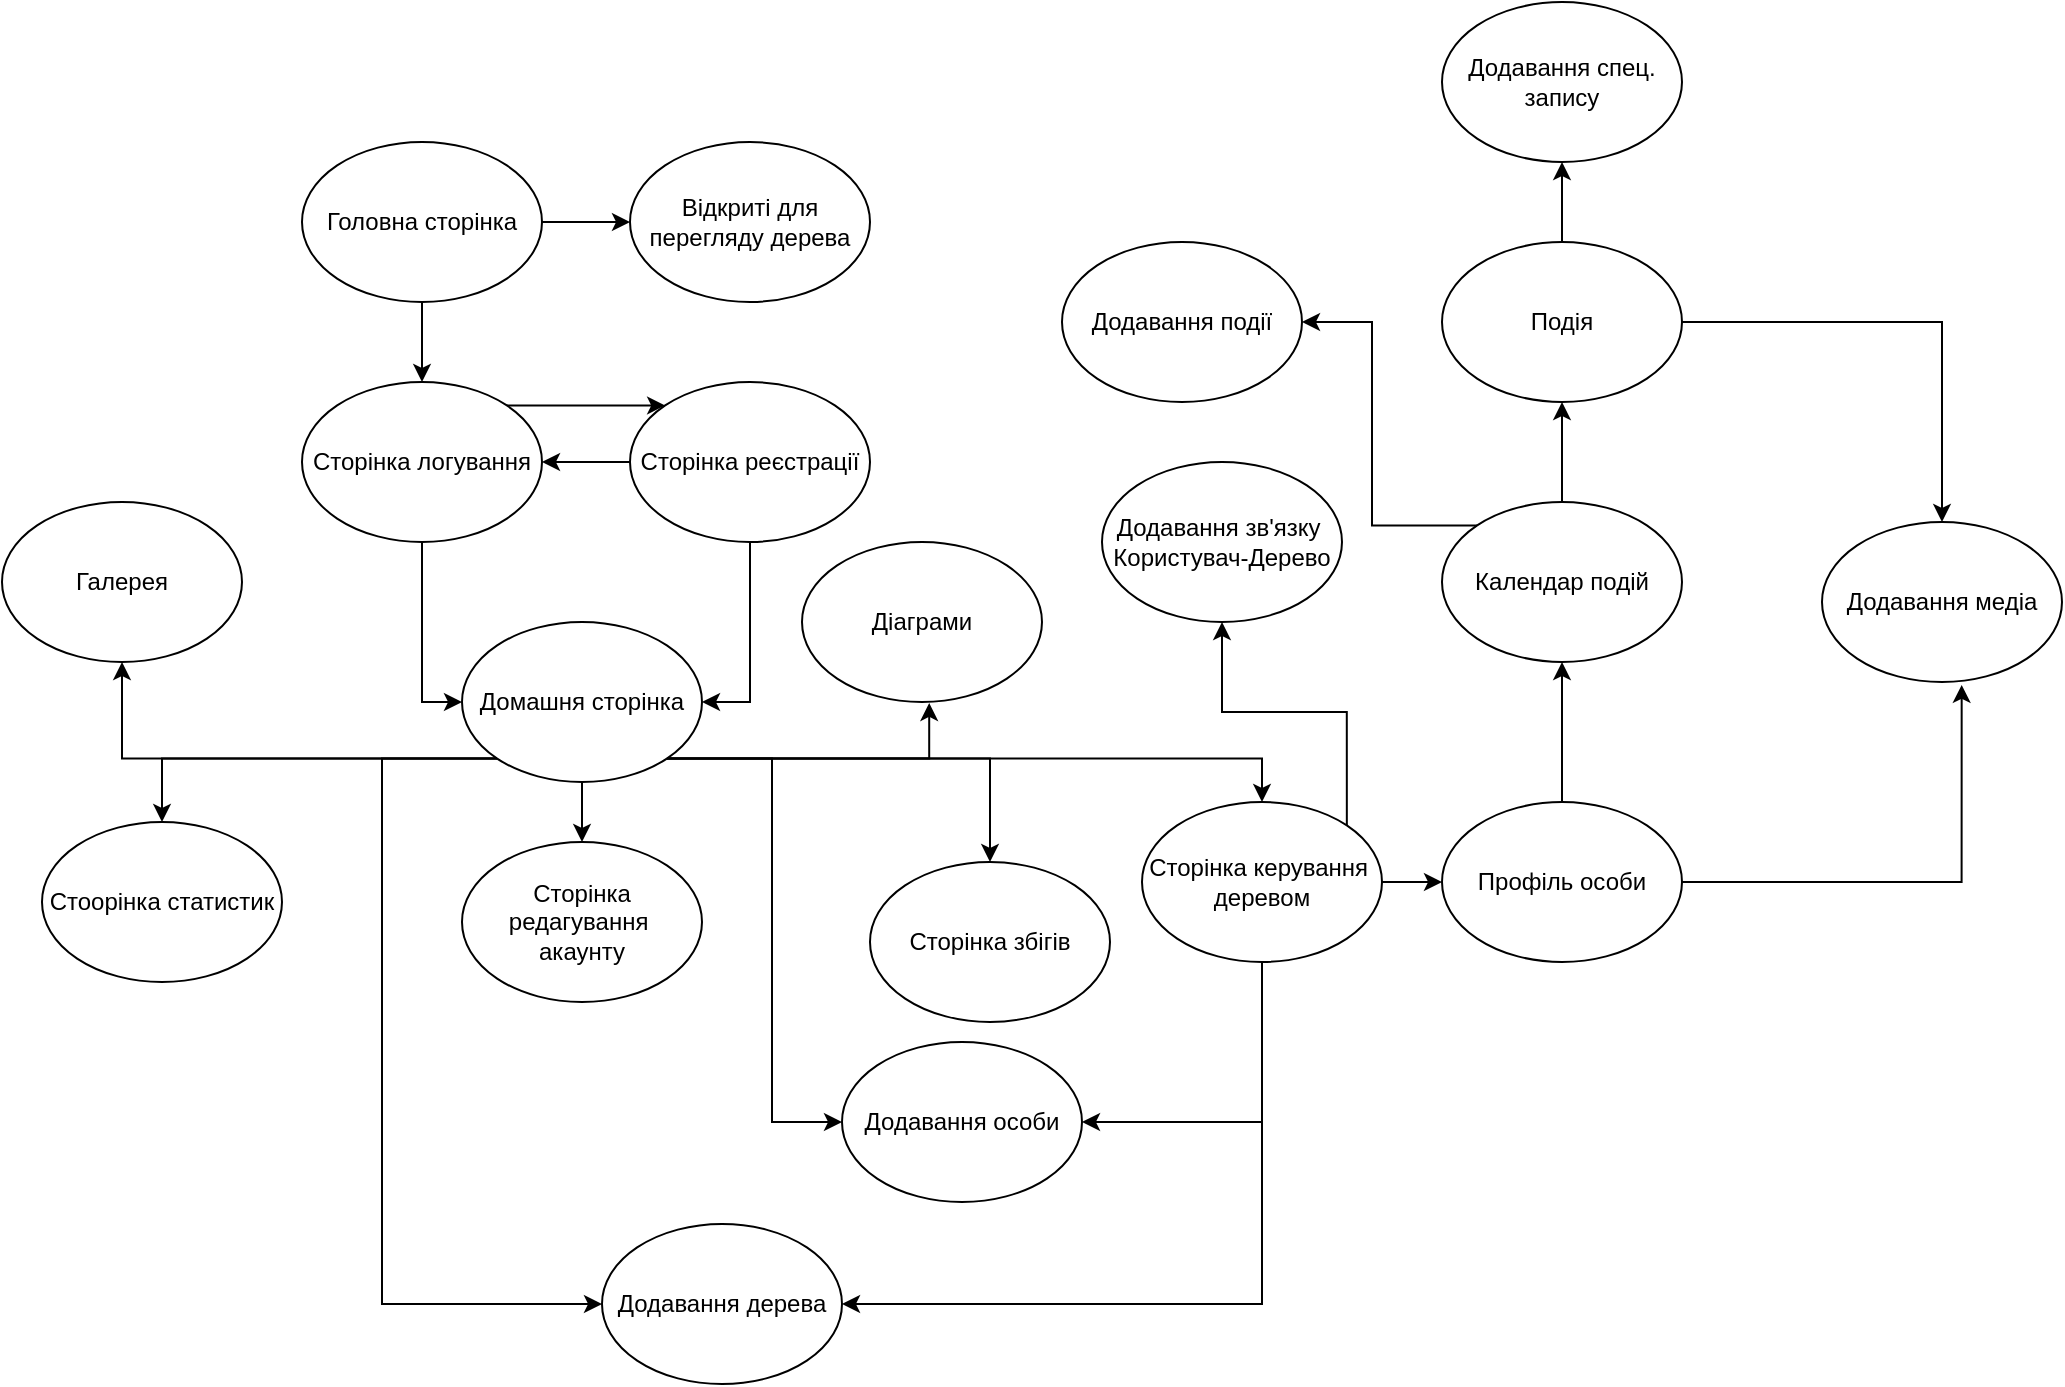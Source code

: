 <mxfile version="23.1.5" type="device">
  <diagram name="Сторінка-1" id="qn8bp06klAf4RvDQjn4W">
    <mxGraphModel dx="1500" dy="899" grid="1" gridSize="10" guides="1" tooltips="1" connect="1" arrows="1" fold="1" page="1" pageScale="1" pageWidth="1169" pageHeight="827" math="0" shadow="0">
      <root>
        <mxCell id="0" />
        <mxCell id="1" parent="0" />
        <mxCell id="OUrxc4tBGH3jOHiq0MZ--24" style="edgeStyle=orthogonalEdgeStyle;rounded=0;orthogonalLoop=1;jettySize=auto;html=1;exitX=1;exitY=0;exitDx=0;exitDy=0;entryX=0;entryY=0;entryDx=0;entryDy=0;" parent="1" source="OUrxc4tBGH3jOHiq0MZ--1" target="OUrxc4tBGH3jOHiq0MZ--2" edge="1">
          <mxGeometry relative="1" as="geometry" />
        </mxCell>
        <mxCell id="OUrxc4tBGH3jOHiq0MZ--26" style="edgeStyle=orthogonalEdgeStyle;rounded=0;orthogonalLoop=1;jettySize=auto;html=1;exitX=0.5;exitY=1;exitDx=0;exitDy=0;entryX=0;entryY=0.5;entryDx=0;entryDy=0;" parent="1" source="OUrxc4tBGH3jOHiq0MZ--1" target="OUrxc4tBGH3jOHiq0MZ--3" edge="1">
          <mxGeometry relative="1" as="geometry" />
        </mxCell>
        <mxCell id="OUrxc4tBGH3jOHiq0MZ--1" value="Сторінка логування" style="ellipse;whiteSpace=wrap;html=1;" parent="1" vertex="1">
          <mxGeometry x="190" y="259" width="120" height="80" as="geometry" />
        </mxCell>
        <mxCell id="OUrxc4tBGH3jOHiq0MZ--22" style="edgeStyle=orthogonalEdgeStyle;rounded=0;orthogonalLoop=1;jettySize=auto;html=1;exitX=0;exitY=0.5;exitDx=0;exitDy=0;entryX=1;entryY=0.5;entryDx=0;entryDy=0;" parent="1" source="OUrxc4tBGH3jOHiq0MZ--2" target="OUrxc4tBGH3jOHiq0MZ--1" edge="1">
          <mxGeometry relative="1" as="geometry" />
        </mxCell>
        <mxCell id="OUrxc4tBGH3jOHiq0MZ--27" style="edgeStyle=orthogonalEdgeStyle;rounded=0;orthogonalLoop=1;jettySize=auto;html=1;entryX=1;entryY=0.5;entryDx=0;entryDy=0;" parent="1" source="OUrxc4tBGH3jOHiq0MZ--2" target="OUrxc4tBGH3jOHiq0MZ--3" edge="1">
          <mxGeometry relative="1" as="geometry" />
        </mxCell>
        <mxCell id="OUrxc4tBGH3jOHiq0MZ--2" value="Сторінка реєстрації" style="ellipse;whiteSpace=wrap;html=1;" parent="1" vertex="1">
          <mxGeometry x="354" y="259" width="120" height="80" as="geometry" />
        </mxCell>
        <mxCell id="OUrxc4tBGH3jOHiq0MZ--29" style="edgeStyle=orthogonalEdgeStyle;rounded=0;orthogonalLoop=1;jettySize=auto;html=1;exitX=0.5;exitY=1;exitDx=0;exitDy=0;entryX=0.5;entryY=0;entryDx=0;entryDy=0;" parent="1" source="OUrxc4tBGH3jOHiq0MZ--3" target="OUrxc4tBGH3jOHiq0MZ--19" edge="1">
          <mxGeometry relative="1" as="geometry" />
        </mxCell>
        <mxCell id="OUrxc4tBGH3jOHiq0MZ--31" style="edgeStyle=orthogonalEdgeStyle;rounded=0;orthogonalLoop=1;jettySize=auto;html=1;exitX=1;exitY=1;exitDx=0;exitDy=0;" parent="1" source="OUrxc4tBGH3jOHiq0MZ--3" target="OUrxc4tBGH3jOHiq0MZ--12" edge="1">
          <mxGeometry relative="1" as="geometry" />
        </mxCell>
        <mxCell id="OUrxc4tBGH3jOHiq0MZ--34" style="edgeStyle=orthogonalEdgeStyle;rounded=0;orthogonalLoop=1;jettySize=auto;html=1;exitX=0;exitY=1;exitDx=0;exitDy=0;" parent="1" source="OUrxc4tBGH3jOHiq0MZ--3" target="OUrxc4tBGH3jOHiq0MZ--9" edge="1">
          <mxGeometry relative="1" as="geometry" />
        </mxCell>
        <mxCell id="OUrxc4tBGH3jOHiq0MZ--39" style="edgeStyle=orthogonalEdgeStyle;rounded=0;orthogonalLoop=1;jettySize=auto;html=1;exitX=1;exitY=1;exitDx=0;exitDy=0;entryX=0.5;entryY=0;entryDx=0;entryDy=0;" parent="1" source="OUrxc4tBGH3jOHiq0MZ--3" target="OUrxc4tBGH3jOHiq0MZ--11" edge="1">
          <mxGeometry relative="1" as="geometry" />
        </mxCell>
        <mxCell id="OUrxc4tBGH3jOHiq0MZ--45" style="edgeStyle=orthogonalEdgeStyle;rounded=0;orthogonalLoop=1;jettySize=auto;html=1;exitX=1;exitY=1;exitDx=0;exitDy=0;entryX=0;entryY=0.5;entryDx=0;entryDy=0;" parent="1" source="OUrxc4tBGH3jOHiq0MZ--3" target="OUrxc4tBGH3jOHiq0MZ--4" edge="1">
          <mxGeometry relative="1" as="geometry" />
        </mxCell>
        <mxCell id="OUrxc4tBGH3jOHiq0MZ--65" style="edgeStyle=orthogonalEdgeStyle;rounded=0;orthogonalLoop=1;jettySize=auto;html=1;exitX=0;exitY=1;exitDx=0;exitDy=0;entryX=0.5;entryY=1;entryDx=0;entryDy=0;" parent="1" source="OUrxc4tBGH3jOHiq0MZ--3" target="OUrxc4tBGH3jOHiq0MZ--10" edge="1">
          <mxGeometry relative="1" as="geometry" />
        </mxCell>
        <mxCell id="NxfS1QQtn7vK0laoRYM_-5" style="edgeStyle=orthogonalEdgeStyle;rounded=0;orthogonalLoop=1;jettySize=auto;html=1;exitX=0;exitY=1;exitDx=0;exitDy=0;entryX=0;entryY=0.5;entryDx=0;entryDy=0;" edge="1" parent="1" source="OUrxc4tBGH3jOHiq0MZ--3" target="OUrxc4tBGH3jOHiq0MZ--15">
          <mxGeometry relative="1" as="geometry">
            <Array as="points">
              <mxPoint x="230" y="447" />
              <mxPoint x="230" y="720" />
            </Array>
          </mxGeometry>
        </mxCell>
        <mxCell id="OUrxc4tBGH3jOHiq0MZ--3" value="Домашня сторінка" style="ellipse;whiteSpace=wrap;html=1;" parent="1" vertex="1">
          <mxGeometry x="270" y="379" width="120" height="80" as="geometry" />
        </mxCell>
        <mxCell id="OUrxc4tBGH3jOHiq0MZ--4" value="Додавання особи" style="ellipse;whiteSpace=wrap;html=1;" parent="1" vertex="1">
          <mxGeometry x="460" y="589" width="120" height="80" as="geometry" />
        </mxCell>
        <mxCell id="OUrxc4tBGH3jOHiq0MZ--42" style="edgeStyle=orthogonalEdgeStyle;rounded=0;orthogonalLoop=1;jettySize=auto;html=1;exitX=0.5;exitY=0;exitDx=0;exitDy=0;entryX=0.5;entryY=1;entryDx=0;entryDy=0;" parent="1" source="OUrxc4tBGH3jOHiq0MZ--5" target="OUrxc4tBGH3jOHiq0MZ--17" edge="1">
          <mxGeometry relative="1" as="geometry" />
        </mxCell>
        <mxCell id="OUrxc4tBGH3jOHiq0MZ--5" value="Профіль особи" style="ellipse;whiteSpace=wrap;html=1;" parent="1" vertex="1">
          <mxGeometry x="760" y="469" width="120" height="80" as="geometry" />
        </mxCell>
        <mxCell id="OUrxc4tBGH3jOHiq0MZ--21" style="edgeStyle=orthogonalEdgeStyle;rounded=0;orthogonalLoop=1;jettySize=auto;html=1;exitX=0.5;exitY=1;exitDx=0;exitDy=0;entryX=0.5;entryY=0;entryDx=0;entryDy=0;" parent="1" source="OUrxc4tBGH3jOHiq0MZ--7" target="OUrxc4tBGH3jOHiq0MZ--1" edge="1">
          <mxGeometry relative="1" as="geometry" />
        </mxCell>
        <mxCell id="OUrxc4tBGH3jOHiq0MZ--54" style="edgeStyle=orthogonalEdgeStyle;rounded=0;orthogonalLoop=1;jettySize=auto;html=1;exitX=1;exitY=0.5;exitDx=0;exitDy=0;entryX=0;entryY=0.5;entryDx=0;entryDy=0;" parent="1" source="OUrxc4tBGH3jOHiq0MZ--7" target="OUrxc4tBGH3jOHiq0MZ--53" edge="1">
          <mxGeometry relative="1" as="geometry" />
        </mxCell>
        <mxCell id="OUrxc4tBGH3jOHiq0MZ--7" value="Головна сторінка" style="ellipse;whiteSpace=wrap;html=1;" parent="1" vertex="1">
          <mxGeometry x="190" y="139" width="120" height="80" as="geometry" />
        </mxCell>
        <mxCell id="OUrxc4tBGH3jOHiq0MZ--52" style="edgeStyle=orthogonalEdgeStyle;rounded=0;orthogonalLoop=1;jettySize=auto;html=1;exitX=0.5;exitY=0;exitDx=0;exitDy=0;entryX=0.5;entryY=1;entryDx=0;entryDy=0;" parent="1" source="OUrxc4tBGH3jOHiq0MZ--8" target="OUrxc4tBGH3jOHiq0MZ--13" edge="1">
          <mxGeometry relative="1" as="geometry" />
        </mxCell>
        <mxCell id="OUrxc4tBGH3jOHiq0MZ--63" style="edgeStyle=orthogonalEdgeStyle;rounded=0;orthogonalLoop=1;jettySize=auto;html=1;exitX=1;exitY=0.5;exitDx=0;exitDy=0;entryX=0.5;entryY=0;entryDx=0;entryDy=0;" parent="1" source="OUrxc4tBGH3jOHiq0MZ--8" target="OUrxc4tBGH3jOHiq0MZ--18" edge="1">
          <mxGeometry relative="1" as="geometry" />
        </mxCell>
        <mxCell id="OUrxc4tBGH3jOHiq0MZ--8" value="Подія" style="ellipse;whiteSpace=wrap;html=1;" parent="1" vertex="1">
          <mxGeometry x="760" y="189" width="120" height="80" as="geometry" />
        </mxCell>
        <mxCell id="OUrxc4tBGH3jOHiq0MZ--9" value="Стоорінка статистик" style="ellipse;whiteSpace=wrap;html=1;" parent="1" vertex="1">
          <mxGeometry x="60" y="479" width="120" height="80" as="geometry" />
        </mxCell>
        <mxCell id="OUrxc4tBGH3jOHiq0MZ--10" value="Галерея" style="ellipse;whiteSpace=wrap;html=1;" parent="1" vertex="1">
          <mxGeometry x="40" y="319" width="120" height="80" as="geometry" />
        </mxCell>
        <mxCell id="OUrxc4tBGH3jOHiq0MZ--11" value="Сторінка збігів" style="ellipse;whiteSpace=wrap;html=1;" parent="1" vertex="1">
          <mxGeometry x="474" y="499" width="120" height="80" as="geometry" />
        </mxCell>
        <mxCell id="OUrxc4tBGH3jOHiq0MZ--32" style="edgeStyle=orthogonalEdgeStyle;rounded=0;orthogonalLoop=1;jettySize=auto;html=1;exitX=0.5;exitY=1;exitDx=0;exitDy=0;entryX=1;entryY=0.5;entryDx=0;entryDy=0;" parent="1" source="OUrxc4tBGH3jOHiq0MZ--12" target="OUrxc4tBGH3jOHiq0MZ--4" edge="1">
          <mxGeometry relative="1" as="geometry" />
        </mxCell>
        <mxCell id="OUrxc4tBGH3jOHiq0MZ--33" style="edgeStyle=orthogonalEdgeStyle;rounded=0;orthogonalLoop=1;jettySize=auto;html=1;exitX=1;exitY=0.5;exitDx=0;exitDy=0;entryX=0;entryY=0.5;entryDx=0;entryDy=0;" parent="1" source="OUrxc4tBGH3jOHiq0MZ--12" target="OUrxc4tBGH3jOHiq0MZ--5" edge="1">
          <mxGeometry relative="1" as="geometry" />
        </mxCell>
        <mxCell id="OUrxc4tBGH3jOHiq0MZ--43" style="edgeStyle=orthogonalEdgeStyle;rounded=0;orthogonalLoop=1;jettySize=auto;html=1;exitX=1;exitY=0;exitDx=0;exitDy=0;entryX=0.5;entryY=1;entryDx=0;entryDy=0;" parent="1" source="OUrxc4tBGH3jOHiq0MZ--12" target="OUrxc4tBGH3jOHiq0MZ--16" edge="1">
          <mxGeometry relative="1" as="geometry" />
        </mxCell>
        <mxCell id="OUrxc4tBGH3jOHiq0MZ--61" style="edgeStyle=orthogonalEdgeStyle;rounded=0;orthogonalLoop=1;jettySize=auto;html=1;exitX=0.5;exitY=1;exitDx=0;exitDy=0;entryX=1;entryY=0.5;entryDx=0;entryDy=0;" parent="1" source="OUrxc4tBGH3jOHiq0MZ--12" target="OUrxc4tBGH3jOHiq0MZ--15" edge="1">
          <mxGeometry relative="1" as="geometry">
            <mxPoint x="730" y="629" as="targetPoint" />
          </mxGeometry>
        </mxCell>
        <mxCell id="OUrxc4tBGH3jOHiq0MZ--12" value="Сторінка керування&amp;nbsp;&lt;br&gt;деревом" style="ellipse;whiteSpace=wrap;html=1;" parent="1" vertex="1">
          <mxGeometry x="610" y="469" width="120" height="80" as="geometry" />
        </mxCell>
        <mxCell id="OUrxc4tBGH3jOHiq0MZ--13" value="Додавання спец.&lt;br&gt;запису" style="ellipse;whiteSpace=wrap;html=1;" parent="1" vertex="1">
          <mxGeometry x="760" y="69" width="120" height="80" as="geometry" />
        </mxCell>
        <mxCell id="OUrxc4tBGH3jOHiq0MZ--15" value="Додавання дерева" style="ellipse;whiteSpace=wrap;html=1;" parent="1" vertex="1">
          <mxGeometry x="340" y="680" width="120" height="80" as="geometry" />
        </mxCell>
        <mxCell id="OUrxc4tBGH3jOHiq0MZ--16" value="Додавання зв&#39;язку&amp;nbsp;&lt;br&gt;Користувач-Дерево" style="ellipse;whiteSpace=wrap;html=1;" parent="1" vertex="1">
          <mxGeometry x="590" y="299" width="120" height="80" as="geometry" />
        </mxCell>
        <mxCell id="OUrxc4tBGH3jOHiq0MZ--51" style="edgeStyle=orthogonalEdgeStyle;rounded=0;orthogonalLoop=1;jettySize=auto;html=1;exitX=0.5;exitY=0;exitDx=0;exitDy=0;entryX=0.5;entryY=1;entryDx=0;entryDy=0;" parent="1" source="OUrxc4tBGH3jOHiq0MZ--17" target="OUrxc4tBGH3jOHiq0MZ--8" edge="1">
          <mxGeometry relative="1" as="geometry" />
        </mxCell>
        <mxCell id="OUrxc4tBGH3jOHiq0MZ--56" style="edgeStyle=orthogonalEdgeStyle;rounded=0;orthogonalLoop=1;jettySize=auto;html=1;exitX=0;exitY=0;exitDx=0;exitDy=0;entryX=1;entryY=0.5;entryDx=0;entryDy=0;" parent="1" source="OUrxc4tBGH3jOHiq0MZ--17" target="OUrxc4tBGH3jOHiq0MZ--55" edge="1">
          <mxGeometry relative="1" as="geometry" />
        </mxCell>
        <mxCell id="OUrxc4tBGH3jOHiq0MZ--17" value="Календар подій" style="ellipse;whiteSpace=wrap;html=1;" parent="1" vertex="1">
          <mxGeometry x="760" y="319" width="120" height="80" as="geometry" />
        </mxCell>
        <mxCell id="OUrxc4tBGH3jOHiq0MZ--18" value="Додавання медіа" style="ellipse;whiteSpace=wrap;html=1;" parent="1" vertex="1">
          <mxGeometry x="950" y="329" width="120" height="80" as="geometry" />
        </mxCell>
        <mxCell id="OUrxc4tBGH3jOHiq0MZ--19" value="Сторінка редагування&amp;nbsp;&lt;br&gt;акаунту" style="ellipse;whiteSpace=wrap;html=1;" parent="1" vertex="1">
          <mxGeometry x="270" y="489" width="120" height="80" as="geometry" />
        </mxCell>
        <mxCell id="OUrxc4tBGH3jOHiq0MZ--46" value="Діаграми" style="ellipse;whiteSpace=wrap;html=1;" parent="1" vertex="1">
          <mxGeometry x="440" y="339" width="120" height="80" as="geometry" />
        </mxCell>
        <mxCell id="OUrxc4tBGH3jOHiq0MZ--49" style="edgeStyle=orthogonalEdgeStyle;rounded=0;orthogonalLoop=1;jettySize=auto;html=1;exitX=1;exitY=1;exitDx=0;exitDy=0;entryX=0.53;entryY=1.006;entryDx=0;entryDy=0;entryPerimeter=0;" parent="1" source="OUrxc4tBGH3jOHiq0MZ--3" target="OUrxc4tBGH3jOHiq0MZ--46" edge="1">
          <mxGeometry relative="1" as="geometry" />
        </mxCell>
        <mxCell id="OUrxc4tBGH3jOHiq0MZ--53" value="Відкриті для перегляду дерева" style="ellipse;whiteSpace=wrap;html=1;" parent="1" vertex="1">
          <mxGeometry x="354" y="139" width="120" height="80" as="geometry" />
        </mxCell>
        <mxCell id="OUrxc4tBGH3jOHiq0MZ--55" value="Додавання події" style="ellipse;whiteSpace=wrap;html=1;" parent="1" vertex="1">
          <mxGeometry x="570" y="189" width="120" height="80" as="geometry" />
        </mxCell>
        <mxCell id="OUrxc4tBGH3jOHiq0MZ--64" style="edgeStyle=orthogonalEdgeStyle;rounded=0;orthogonalLoop=1;jettySize=auto;html=1;exitX=1;exitY=0.5;exitDx=0;exitDy=0;entryX=0.582;entryY=1.018;entryDx=0;entryDy=0;entryPerimeter=0;" parent="1" source="OUrxc4tBGH3jOHiq0MZ--5" target="OUrxc4tBGH3jOHiq0MZ--18" edge="1">
          <mxGeometry relative="1" as="geometry" />
        </mxCell>
      </root>
    </mxGraphModel>
  </diagram>
</mxfile>
